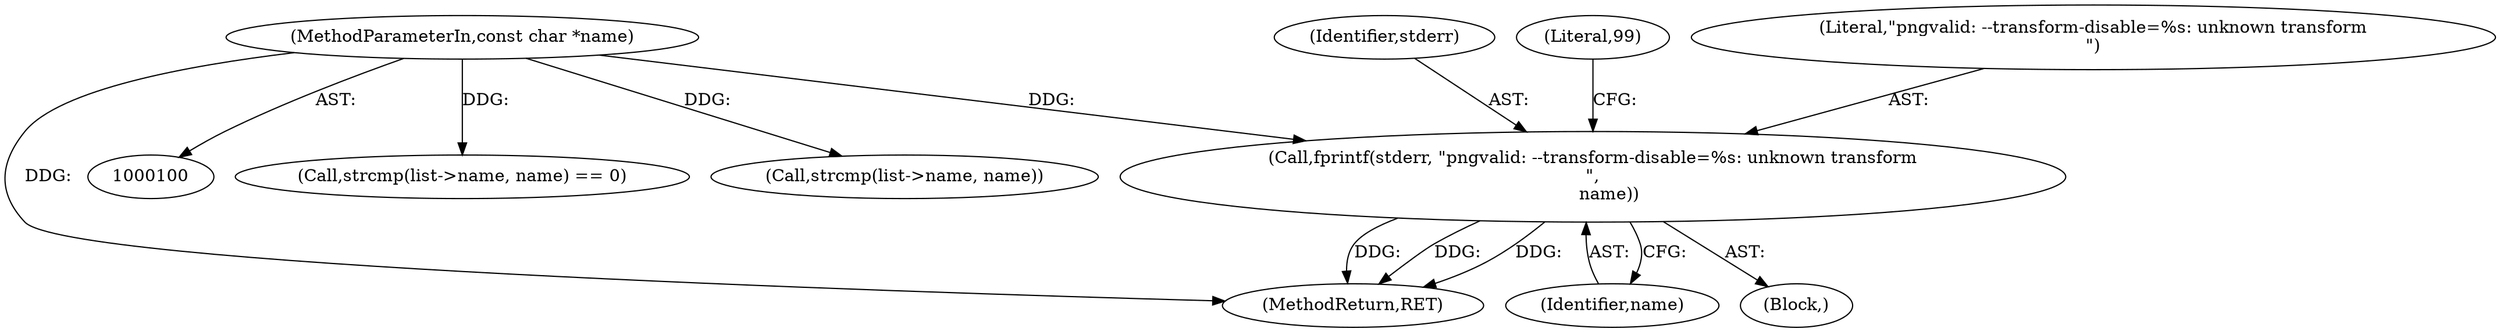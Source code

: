 digraph "0_Android_9d4853418ab2f754c2b63e091c29c5529b8b86ca_145@API" {
"1000133" [label="(Call,fprintf(stderr, \"pngvalid: --transform-disable=%s: unknown transform\n\",\n      name))"];
"1000101" [label="(MethodParameterIn,const char *name)"];
"1000134" [label="(Identifier,stderr)"];
"1000114" [label="(Call,strcmp(list->name, name) == 0)"];
"1000101" [label="(MethodParameterIn,const char *name)"];
"1000115" [label="(Call,strcmp(list->name, name))"];
"1000136" [label="(Identifier,name)"];
"1000139" [label="(MethodReturn,RET)"];
"1000133" [label="(Call,fprintf(stderr, \"pngvalid: --transform-disable=%s: unknown transform\n\",\n      name))"];
"1000102" [label="(Block,)"];
"1000138" [label="(Literal,99)"];
"1000135" [label="(Literal,\"pngvalid: --transform-disable=%s: unknown transform\n\")"];
"1000133" -> "1000102"  [label="AST: "];
"1000133" -> "1000136"  [label="CFG: "];
"1000134" -> "1000133"  [label="AST: "];
"1000135" -> "1000133"  [label="AST: "];
"1000136" -> "1000133"  [label="AST: "];
"1000138" -> "1000133"  [label="CFG: "];
"1000133" -> "1000139"  [label="DDG: "];
"1000133" -> "1000139"  [label="DDG: "];
"1000133" -> "1000139"  [label="DDG: "];
"1000101" -> "1000133"  [label="DDG: "];
"1000101" -> "1000100"  [label="AST: "];
"1000101" -> "1000139"  [label="DDG: "];
"1000101" -> "1000114"  [label="DDG: "];
"1000101" -> "1000115"  [label="DDG: "];
}
